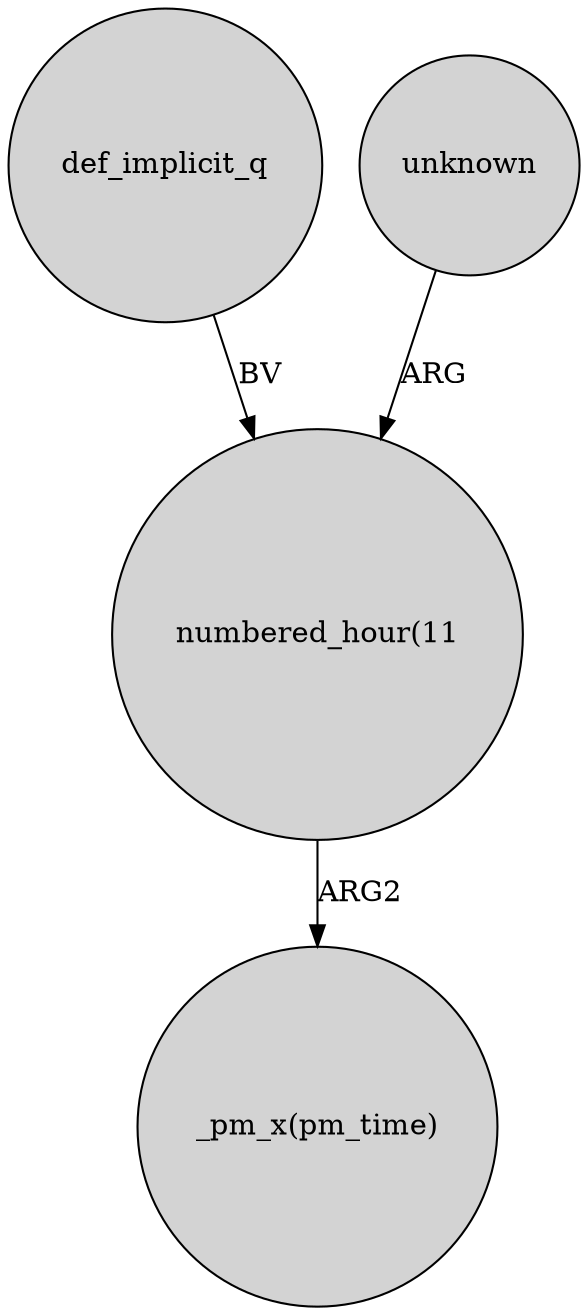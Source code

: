 digraph {
	node [shape=circle style=filled]
	"numbered_hour(11":"54)" -> "_pm_x(pm_time)" [label=ARG2]
	def_implicit_q -> "numbered_hour(11":"54)" [label=BV]
	unknown -> "numbered_hour(11":"54)" [label=ARG]
}
